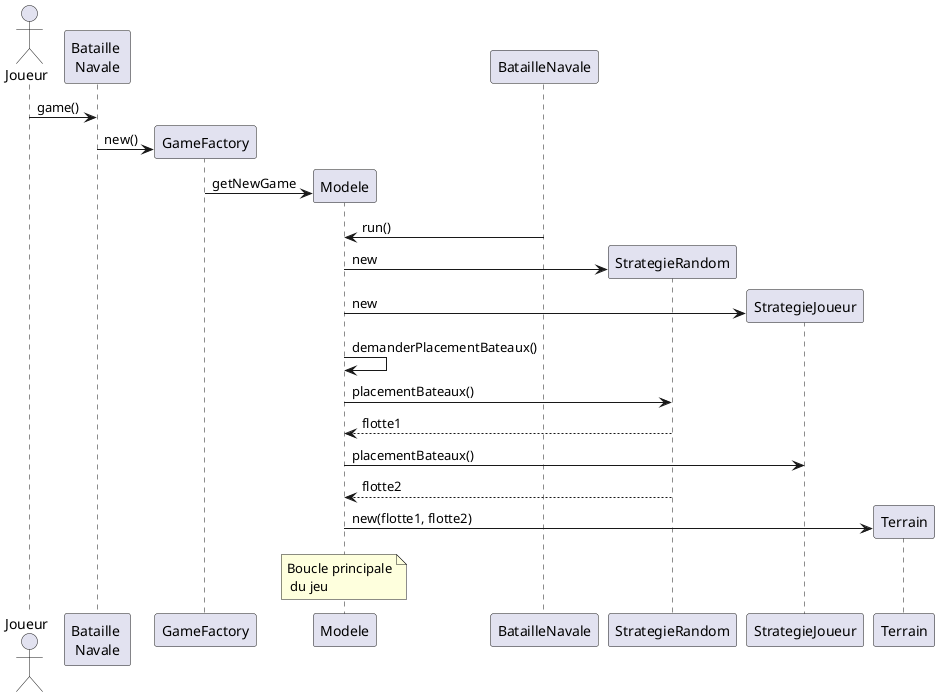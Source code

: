 @startuml

actor Joueur
participant "Bataille \n Navale " as BN

Joueur->BN : game()

create GameFactory
BN->GameFactory : new()

create Modele
GameFactory->Modele:getNewGame

BatailleNavale->Modele : run()

create StrategieRandom
Modele -> StrategieRandom : new

create StrategieJoueur
Modele -> StrategieJoueur : new

Modele->Modele : demanderPlacementBateaux()

Modele->StrategieRandom : placementBateaux()
Modele<--StrategieRandom : flotte1

Modele->StrategieJoueur : placementBateaux()
Modele<--StrategieRandom : flotte2

create Terrain
Modele->Terrain : new(flotte1, flotte2)

note over Modele : Boucle principale\n du jeu


@enduml